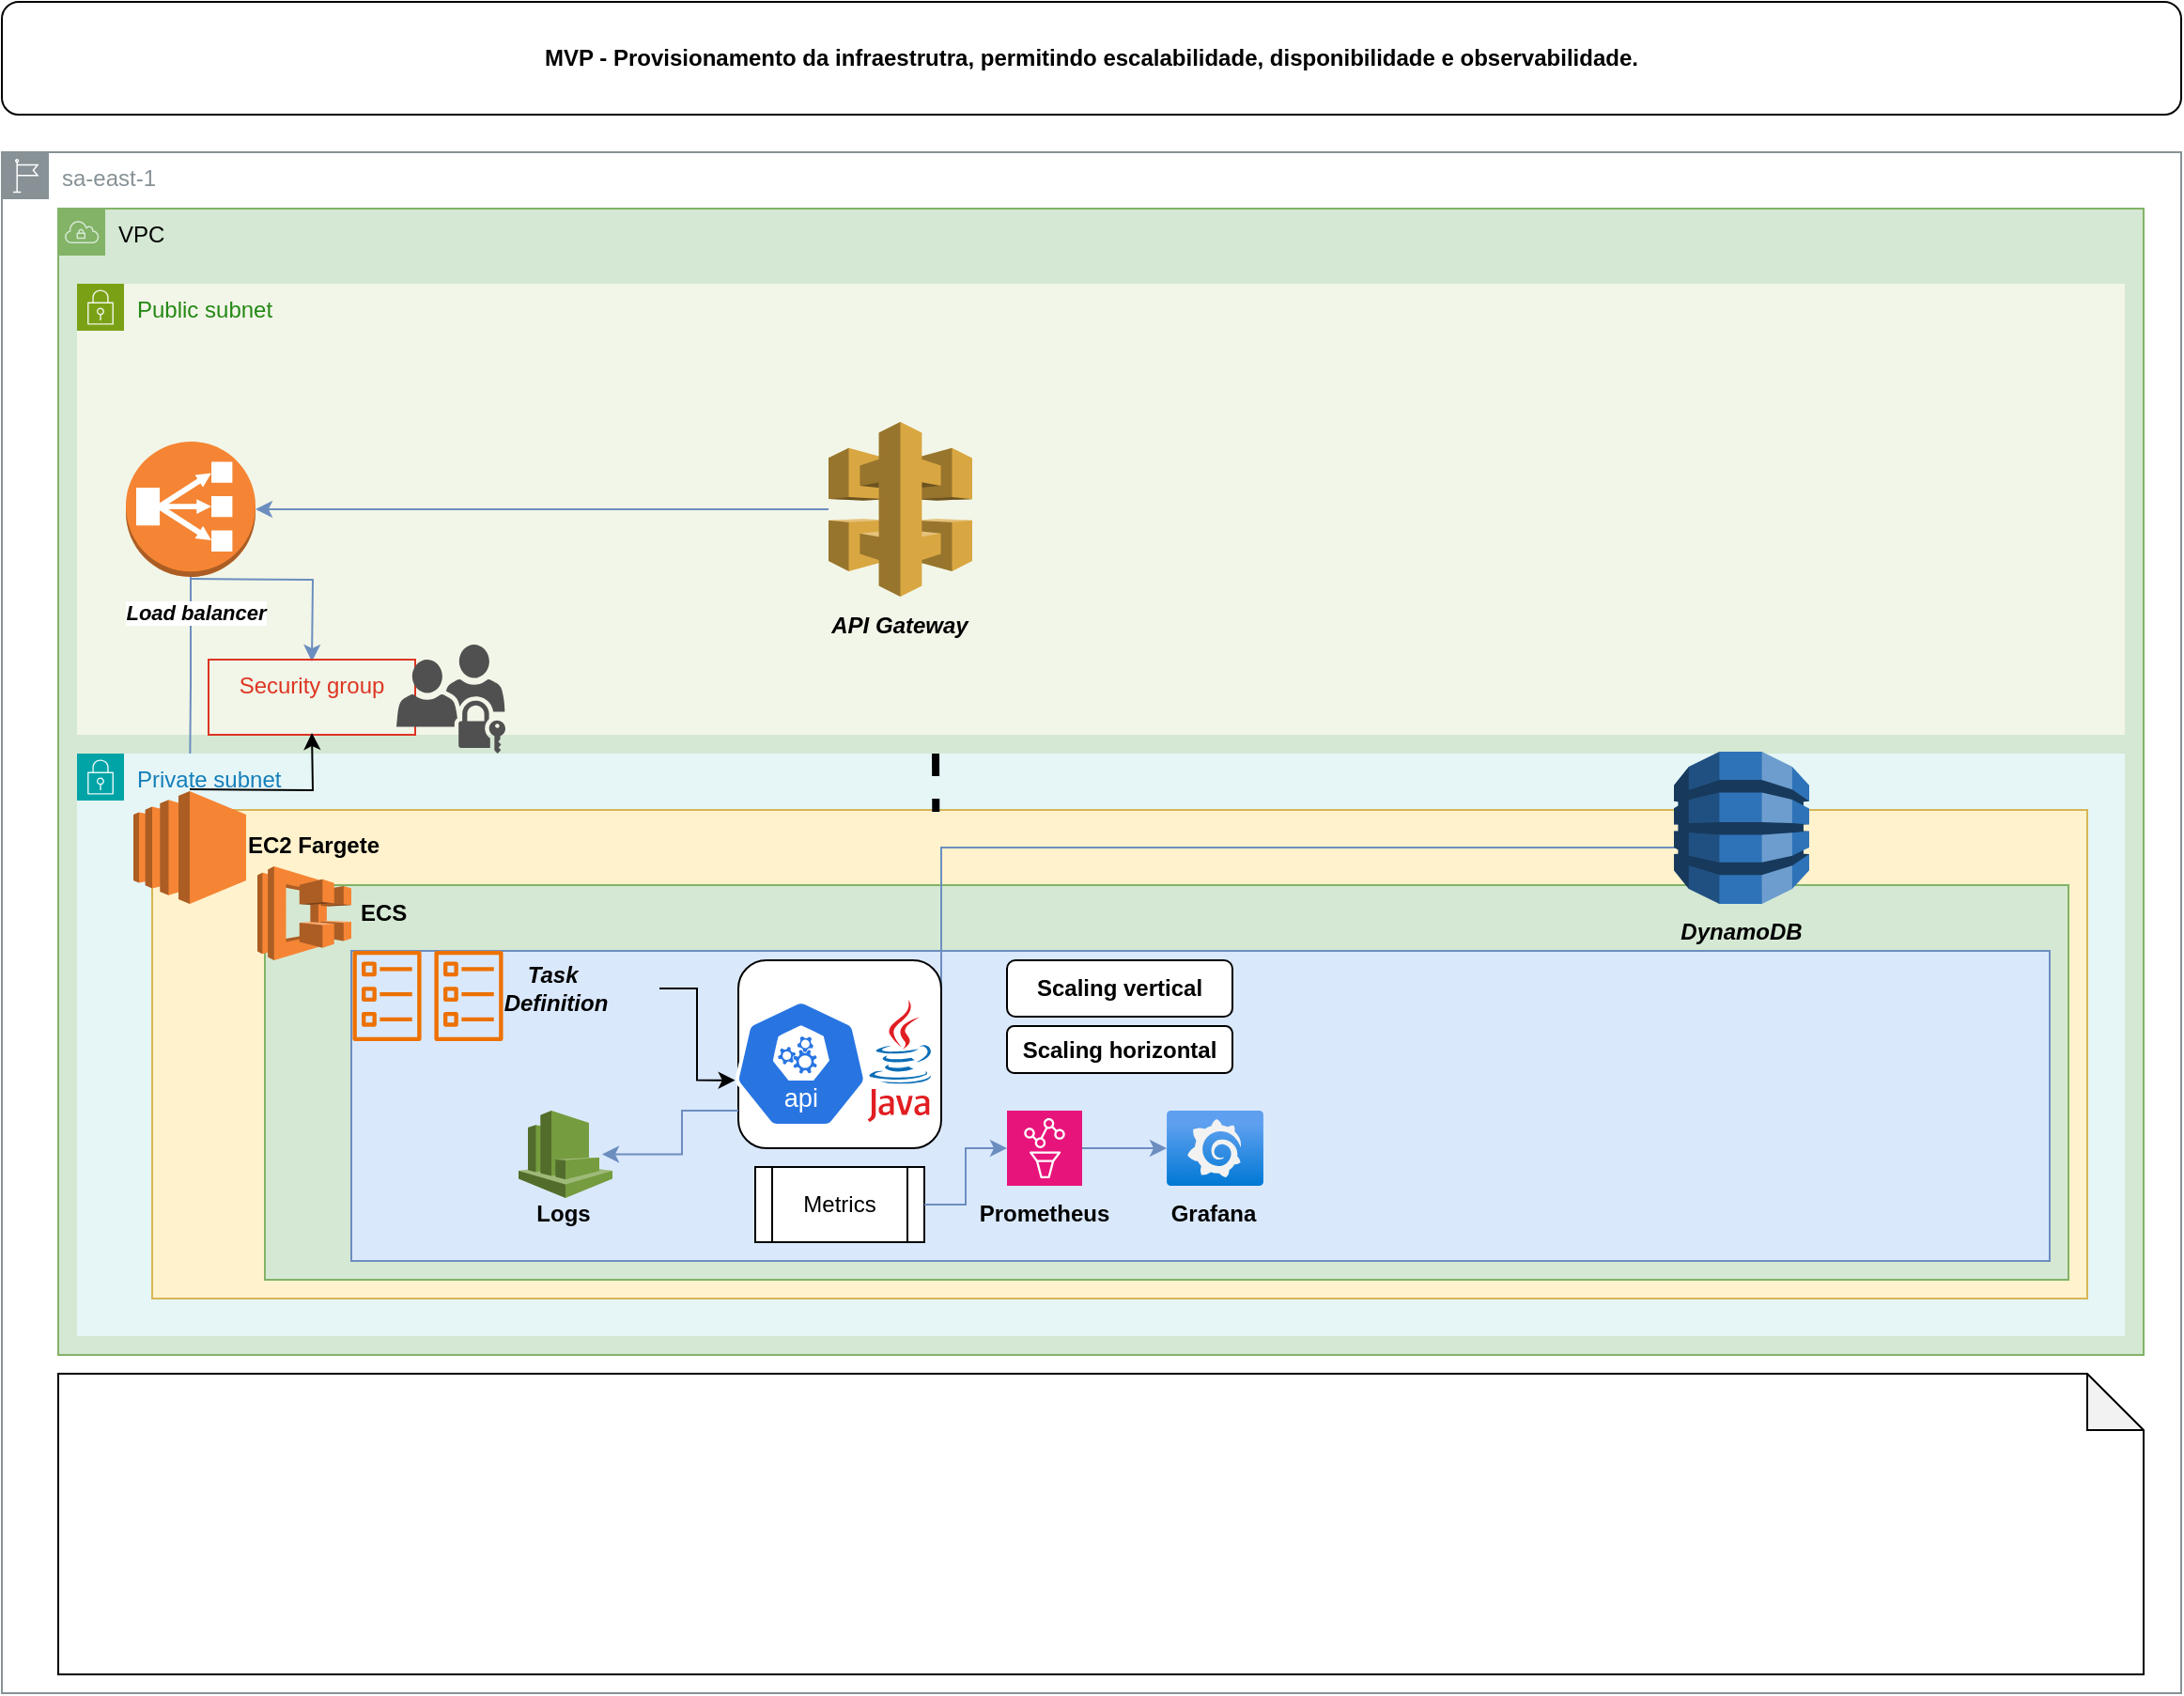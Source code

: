 <mxfile version="24.0.7" type="device">
  <diagram name="Página-1" id="s8q09ndFcynsteeKFCuB">
    <mxGraphModel dx="1434" dy="786" grid="1" gridSize="10" guides="1" tooltips="1" connect="1" arrows="1" fold="1" page="1" pageScale="1" pageWidth="827" pageHeight="1169" math="0" shadow="0">
      <root>
        <mxCell id="0" />
        <mxCell id="1" parent="0" />
        <mxCell id="oW3nw7g2kxoqtmV7_x5X-3" value="VPC" style="sketch=0;outlineConnect=0;html=1;whiteSpace=wrap;fontSize=12;fontStyle=0;shape=mxgraph.aws4.group;grIcon=mxgraph.aws4.group_vpc;strokeColor=#82b366;fillColor=#d5e8d4;verticalAlign=top;align=left;spacingLeft=30;dashed=0;" vertex="1" parent="1">
          <mxGeometry x="50" y="130" width="1110" height="610" as="geometry" />
        </mxCell>
        <mxCell id="oW3nw7g2kxoqtmV7_x5X-2" value="sa-east-1" style="sketch=0;outlineConnect=0;gradientColor=none;html=1;whiteSpace=wrap;fontSize=12;fontStyle=0;shape=mxgraph.aws4.group;grIcon=mxgraph.aws4.group_region;strokeColor=#879196;fillColor=none;verticalAlign=top;align=left;spacingLeft=30;fontColor=#879196;" vertex="1" parent="1">
          <mxGeometry x="20" y="100" width="1160" height="820" as="geometry" />
        </mxCell>
        <mxCell id="oW3nw7g2kxoqtmV7_x5X-5" value="Public subnet" style="points=[[0,0],[0.25,0],[0.5,0],[0.75,0],[1,0],[1,0.25],[1,0.5],[1,0.75],[1,1],[0.75,1],[0.5,1],[0.25,1],[0,1],[0,0.75],[0,0.5],[0,0.25]];outlineConnect=0;gradientColor=none;html=1;whiteSpace=wrap;fontSize=12;fontStyle=0;container=1;pointerEvents=0;collapsible=0;recursiveResize=0;shape=mxgraph.aws4.group;grIcon=mxgraph.aws4.group_security_group;grStroke=0;strokeColor=#7AA116;fillColor=#F2F6E8;verticalAlign=top;align=left;spacingLeft=30;fontColor=#248814;dashed=0;" vertex="1" parent="1">
          <mxGeometry x="60" y="170" width="1090" height="240" as="geometry" />
        </mxCell>
        <mxCell id="oW3nw7g2kxoqtmV7_x5X-25" value="&lt;b&gt;&lt;i&gt;API Gateway&lt;/i&gt;&lt;/b&gt;" style="text;html=1;align=center;verticalAlign=middle;whiteSpace=wrap;rounded=0;" vertex="1" parent="oW3nw7g2kxoqtmV7_x5X-5">
          <mxGeometry x="387.05" y="166.5" width="101.97" height="30" as="geometry" />
        </mxCell>
        <mxCell id="oW3nw7g2kxoqtmV7_x5X-24" style="edgeStyle=orthogonalEdgeStyle;rounded=0;orthogonalLoop=1;jettySize=auto;html=1;fillColor=#dae8fc;strokeColor=#6c8ebf;" edge="1" parent="1" source="oW3nw7g2kxoqtmV7_x5X-28" target="oW3nw7g2kxoqtmV7_x5X-7">
          <mxGeometry relative="1" as="geometry" />
        </mxCell>
        <mxCell id="oW3nw7g2kxoqtmV7_x5X-30" value="&lt;b&gt;&lt;i&gt;Load balancer&lt;/i&gt;&lt;/b&gt;" style="edgeLabel;html=1;align=center;verticalAlign=middle;resizable=0;points=[];" vertex="1" connectable="0" parent="oW3nw7g2kxoqtmV7_x5X-24">
          <mxGeometry x="-0.668" y="2" relative="1" as="geometry">
            <mxPoint as="offset" />
          </mxGeometry>
        </mxCell>
        <mxCell id="oW3nw7g2kxoqtmV7_x5X-23" value="" style="outlineConnect=0;dashed=0;verticalLabelPosition=bottom;verticalAlign=top;align=center;html=1;shape=mxgraph.aws3.api_gateway;fillColor=#D9A741;gradientColor=none;" vertex="1" parent="1">
          <mxGeometry x="460" y="243.5" width="76.5" height="93" as="geometry" />
        </mxCell>
        <mxCell id="oW3nw7g2kxoqtmV7_x5X-4" value="Private subnet" style="points=[[0,0],[0.25,0],[0.5,0],[0.75,0],[1,0],[1,0.25],[1,0.5],[1,0.75],[1,1],[0.75,1],[0.5,1],[0.25,1],[0,1],[0,0.75],[0,0.5],[0,0.25]];outlineConnect=0;gradientColor=none;html=1;whiteSpace=wrap;fontSize=12;fontStyle=0;container=1;pointerEvents=0;collapsible=0;recursiveResize=0;shape=mxgraph.aws4.group;grIcon=mxgraph.aws4.group_security_group;grStroke=0;strokeColor=#00A4A6;fillColor=#E6F6F7;verticalAlign=top;align=left;spacingLeft=30;fontColor=#147EBA;dashed=0;" vertex="1" parent="1">
          <mxGeometry x="60" y="420" width="1090" height="310" as="geometry" />
        </mxCell>
        <mxCell id="oW3nw7g2kxoqtmV7_x5X-9" value="" style="rounded=0;whiteSpace=wrap;html=1;fillColor=#fff2cc;strokeColor=#d6b656;" vertex="1" parent="oW3nw7g2kxoqtmV7_x5X-4">
          <mxGeometry x="40" y="30" width="1030" height="260" as="geometry" />
        </mxCell>
        <mxCell id="oW3nw7g2kxoqtmV7_x5X-8" value="&lt;b&gt;EC2 Fargete&lt;/b&gt;" style="text;html=1;align=center;verticalAlign=middle;whiteSpace=wrap;rounded=0;" vertex="1" parent="oW3nw7g2kxoqtmV7_x5X-4">
          <mxGeometry x="76" y="34" width="100" height="30" as="geometry" />
        </mxCell>
        <mxCell id="oW3nw7g2kxoqtmV7_x5X-7" value="" style="outlineConnect=0;dashed=0;verticalLabelPosition=bottom;verticalAlign=top;align=center;html=1;shape=mxgraph.aws3.ec2;fillColor=#F58534;gradientColor=none;" vertex="1" parent="oW3nw7g2kxoqtmV7_x5X-4">
          <mxGeometry x="30" y="20" width="60" height="60" as="geometry" />
        </mxCell>
        <mxCell id="oW3nw7g2kxoqtmV7_x5X-11" value="" style="rounded=0;whiteSpace=wrap;html=1;fillColor=#d5e8d4;strokeColor=#82b366;" vertex="1" parent="oW3nw7g2kxoqtmV7_x5X-4">
          <mxGeometry x="100" y="70" width="960" height="210" as="geometry" />
        </mxCell>
        <mxCell id="oW3nw7g2kxoqtmV7_x5X-12" value="" style="outlineConnect=0;dashed=0;verticalLabelPosition=bottom;verticalAlign=top;align=center;html=1;shape=mxgraph.aws3.ecs;fillColor=#F58534;gradientColor=none;" vertex="1" parent="oW3nw7g2kxoqtmV7_x5X-4">
          <mxGeometry x="96" y="60" width="50" height="50" as="geometry" />
        </mxCell>
        <mxCell id="oW3nw7g2kxoqtmV7_x5X-13" value="&lt;b&gt;ECS&amp;nbsp;&lt;/b&gt;" style="text;html=1;align=center;verticalAlign=middle;whiteSpace=wrap;rounded=0;" vertex="1" parent="oW3nw7g2kxoqtmV7_x5X-4">
          <mxGeometry x="115" y="70" width="100" height="30" as="geometry" />
        </mxCell>
        <mxCell id="oW3nw7g2kxoqtmV7_x5X-14" value="" style="rounded=0;whiteSpace=wrap;html=1;fillColor=#dae8fc;strokeColor=#6c8ebf;" vertex="1" parent="oW3nw7g2kxoqtmV7_x5X-4">
          <mxGeometry x="146" y="105" width="904" height="165" as="geometry" />
        </mxCell>
        <mxCell id="oW3nw7g2kxoqtmV7_x5X-15" value="" style="sketch=0;outlineConnect=0;fontColor=#232F3E;gradientColor=none;fillColor=#ED7100;strokeColor=none;dashed=0;verticalLabelPosition=bottom;verticalAlign=top;align=center;html=1;fontSize=12;fontStyle=0;aspect=fixed;pointerEvents=1;shape=mxgraph.aws4.ecs_task;" vertex="1" parent="oW3nw7g2kxoqtmV7_x5X-4">
          <mxGeometry x="146.5" y="105" width="37" height="48" as="geometry" />
        </mxCell>
        <mxCell id="oW3nw7g2kxoqtmV7_x5X-16" value="" style="sketch=0;outlineConnect=0;fontColor=#232F3E;gradientColor=none;fillColor=#ED7100;strokeColor=none;dashed=0;verticalLabelPosition=bottom;verticalAlign=top;align=center;html=1;fontSize=12;fontStyle=0;aspect=fixed;pointerEvents=1;shape=mxgraph.aws4.ecs_task;" vertex="1" parent="oW3nw7g2kxoqtmV7_x5X-4">
          <mxGeometry x="190" y="105" width="37" height="48" as="geometry" />
        </mxCell>
        <mxCell id="oW3nw7g2kxoqtmV7_x5X-17" value="&lt;b&gt;&lt;i&gt;Task&amp;nbsp;&lt;/i&gt;&lt;/b&gt;&lt;div&gt;&lt;b&gt;&lt;i&gt;Definition&lt;/i&gt;&lt;/b&gt;&lt;/div&gt;" style="text;html=1;align=center;verticalAlign=middle;whiteSpace=wrap;rounded=0;" vertex="1" parent="oW3nw7g2kxoqtmV7_x5X-4">
          <mxGeometry x="200" y="110" width="110" height="30" as="geometry" />
        </mxCell>
        <mxCell id="oW3nw7g2kxoqtmV7_x5X-38" style="edgeStyle=orthogonalEdgeStyle;rounded=0;orthogonalLoop=1;jettySize=auto;html=1;fillColor=#dae8fc;strokeColor=#6c8ebf;" edge="1" parent="oW3nw7g2kxoqtmV7_x5X-4">
          <mxGeometry relative="1" as="geometry">
            <mxPoint x="460" y="155" as="sourcePoint" />
            <mxPoint x="886" y="75" as="targetPoint" />
            <Array as="points">
              <mxPoint x="460" y="50" />
              <mxPoint x="887" y="50" />
            </Array>
          </mxGeometry>
        </mxCell>
        <mxCell id="oW3nw7g2kxoqtmV7_x5X-21" value="" style="rounded=1;whiteSpace=wrap;html=1;" vertex="1" parent="oW3nw7g2kxoqtmV7_x5X-4">
          <mxGeometry x="352" y="110" width="108" height="100" as="geometry" />
        </mxCell>
        <mxCell id="oW3nw7g2kxoqtmV7_x5X-6" value="" style="aspect=fixed;sketch=0;html=1;dashed=0;whitespace=wrap;fillColor=#2875E2;strokeColor=#ffffff;points=[[0.005,0.63,0],[0.1,0.2,0],[0.9,0.2,0],[0.5,0,0],[0.995,0.63,0],[0.72,0.99,0],[0.5,1,0],[0.28,0.99,0]];shape=mxgraph.kubernetes.icon2;kubernetesLabel=1;prIcon=api" vertex="1" parent="oW3nw7g2kxoqtmV7_x5X-4">
          <mxGeometry x="350" y="131" width="70.83" height="68" as="geometry" />
        </mxCell>
        <mxCell id="oW3nw7g2kxoqtmV7_x5X-19" value="" style="dashed=0;outlineConnect=0;html=1;align=center;labelPosition=center;verticalLabelPosition=bottom;verticalAlign=top;shape=mxgraph.weblogos.java" vertex="1" parent="oW3nw7g2kxoqtmV7_x5X-4">
          <mxGeometry x="420.83" y="131" width="34.4" height="65" as="geometry" />
        </mxCell>
        <mxCell id="oW3nw7g2kxoqtmV7_x5X-22" style="edgeStyle=orthogonalEdgeStyle;rounded=0;orthogonalLoop=1;jettySize=auto;html=1;entryX=0.005;entryY=0.63;entryDx=0;entryDy=0;entryPerimeter=0;" edge="1" parent="oW3nw7g2kxoqtmV7_x5X-4" source="oW3nw7g2kxoqtmV7_x5X-17" target="oW3nw7g2kxoqtmV7_x5X-6">
          <mxGeometry relative="1" as="geometry" />
        </mxCell>
        <mxCell id="oW3nw7g2kxoqtmV7_x5X-26" value="&lt;b&gt;Scaling verti&lt;span style=&quot;color: rgba(0, 0, 0, 0); font-family: monospace; font-size: 0px; text-align: start; text-wrap: nowrap;&quot;&gt;%3CmxGraphModel%3E%3Croot%3E%3CmxCell%20id%3D%220%22%2F%3E%3CmxCell%20id%3D%221%22%20parent%3D%220%22%2F%3E%3CmxCell%20id%3D%222%22%20value%3D%22ECS%26amp%3Bnbsp%3B%22%20style%3D%22text%3Bhtml%3D1%3Balign%3Dcenter%3BverticalAlign%3Dmiddle%3BwhiteSpace%3Dwrap%3Brounded%3D0%3B%22%20vertex%3D%221%22%20parent%3D%221%22%3E%3CmxGeometry%20x%3D%22175%22%20y%3D%22490%22%20width%3D%22100%22%20height%3D%2230%22%20as%3D%22geometry%22%2F%3E%3C%2FmxCell%3E%3C%2Froot%3E%3C%2FmxGraphModel%3E&lt;/span&gt;cal&lt;/b&gt;" style="rounded=1;whiteSpace=wrap;html=1;" vertex="1" parent="oW3nw7g2kxoqtmV7_x5X-4">
          <mxGeometry x="495" y="110" width="120" height="30" as="geometry" />
        </mxCell>
        <mxCell id="oW3nw7g2kxoqtmV7_x5X-27" value="&lt;b&gt;Scaling horizontal&lt;span style=&quot;color: rgba(0, 0, 0, 0); font-family: monospace; font-size: 0px; text-align: start; text-wrap: nowrap;&quot;&gt;%3CmxGraphModel%3E%3Croot%3E%3CmxCell%20id%3D%220%22%2F%3E%3CmxCell%20id%3D%221%22%20parent%3D%220%22%2F%3E%3CmxCell%20id%3D%222%22%20value%3D%22ECS%26amp%3Bnbsp%3B%22%20style%3D%22text%3Bhtml%3D1%3Balign%3Dcenter%3BverticalAlign%3Dmiddle%3BwhiteSpace%3Dwrap%3Brounded%3D0%3B%22%20vertex%3D%221%22%20parent%3D%221%22%3E%3CmxGeometry%20x%3D%22175%22%20y%3D%22490%22%20width%3D%22100%22%20height%3D%2230%22%20as%3D%22geometry%22%2F%3E%3C%2FmxCell%3E%3C%2Froot%3E%3C%2FmxGraphMod&lt;/span&gt;&lt;/b&gt;" style="rounded=1;whiteSpace=wrap;html=1;" vertex="1" parent="oW3nw7g2kxoqtmV7_x5X-4">
          <mxGeometry x="495" y="145" width="120" height="25" as="geometry" />
        </mxCell>
        <mxCell id="oW3nw7g2kxoqtmV7_x5X-36" value="" style="outlineConnect=0;dashed=0;verticalLabelPosition=bottom;verticalAlign=top;align=center;html=1;shape=mxgraph.aws3.dynamo_db;fillColor=#2E73B8;gradientColor=none;" vertex="1" parent="oW3nw7g2kxoqtmV7_x5X-4">
          <mxGeometry x="850" y="-1" width="72" height="81" as="geometry" />
        </mxCell>
        <mxCell id="oW3nw7g2kxoqtmV7_x5X-37" value="&lt;b&gt;&lt;i&gt;DynamoDB&lt;/i&gt;&lt;/b&gt;" style="text;html=1;align=center;verticalAlign=middle;whiteSpace=wrap;rounded=0;" vertex="1" parent="oW3nw7g2kxoqtmV7_x5X-4">
          <mxGeometry x="856" y="80" width="60" height="30" as="geometry" />
        </mxCell>
        <mxCell id="oW3nw7g2kxoqtmV7_x5X-48" style="edgeStyle=orthogonalEdgeStyle;rounded=0;orthogonalLoop=1;jettySize=auto;html=1;fillColor=#dae8fc;strokeColor=#6c8ebf;" edge="1" parent="oW3nw7g2kxoqtmV7_x5X-4" source="oW3nw7g2kxoqtmV7_x5X-42" target="oW3nw7g2kxoqtmV7_x5X-46">
          <mxGeometry relative="1" as="geometry" />
        </mxCell>
        <mxCell id="oW3nw7g2kxoqtmV7_x5X-42" value="" style="sketch=0;points=[[0,0,0],[0.25,0,0],[0.5,0,0],[0.75,0,0],[1,0,0],[0,1,0],[0.25,1,0],[0.5,1,0],[0.75,1,0],[1,1,0],[0,0.25,0],[0,0.5,0],[0,0.75,0],[1,0.25,0],[1,0.5,0],[1,0.75,0]];points=[[0,0,0],[0.25,0,0],[0.5,0,0],[0.75,0,0],[1,0,0],[0,1,0],[0.25,1,0],[0.5,1,0],[0.75,1,0],[1,1,0],[0,0.25,0],[0,0.5,0],[0,0.75,0],[1,0.25,0],[1,0.5,0],[1,0.75,0]];outlineConnect=0;fontColor=#232F3E;fillColor=#E7157B;strokeColor=#ffffff;dashed=0;verticalLabelPosition=bottom;verticalAlign=top;align=center;html=1;fontSize=12;fontStyle=0;aspect=fixed;shape=mxgraph.aws4.resourceIcon;resIcon=mxgraph.aws4.managed_service_for_prometheus;" vertex="1" parent="oW3nw7g2kxoqtmV7_x5X-4">
          <mxGeometry x="495" y="190" width="40" height="40" as="geometry" />
        </mxCell>
        <mxCell id="oW3nw7g2kxoqtmV7_x5X-43" value="&lt;b&gt;Prometheus&lt;/b&gt;" style="text;html=1;align=center;verticalAlign=middle;whiteSpace=wrap;rounded=0;" vertex="1" parent="oW3nw7g2kxoqtmV7_x5X-4">
          <mxGeometry x="485" y="230" width="60" height="30" as="geometry" />
        </mxCell>
        <mxCell id="oW3nw7g2kxoqtmV7_x5X-44" value="Metrics" style="shape=process;whiteSpace=wrap;html=1;backgroundOutline=1;" vertex="1" parent="oW3nw7g2kxoqtmV7_x5X-4">
          <mxGeometry x="361" y="220" width="90" height="40" as="geometry" />
        </mxCell>
        <mxCell id="oW3nw7g2kxoqtmV7_x5X-45" style="edgeStyle=orthogonalEdgeStyle;rounded=0;orthogonalLoop=1;jettySize=auto;html=1;entryX=0;entryY=0.5;entryDx=0;entryDy=0;entryPerimeter=0;fillColor=#dae8fc;strokeColor=#6c8ebf;" edge="1" parent="oW3nw7g2kxoqtmV7_x5X-4" source="oW3nw7g2kxoqtmV7_x5X-44" target="oW3nw7g2kxoqtmV7_x5X-42">
          <mxGeometry relative="1" as="geometry" />
        </mxCell>
        <mxCell id="oW3nw7g2kxoqtmV7_x5X-46" value="" style="image;aspect=fixed;html=1;points=[];align=center;fontSize=12;image=img/lib/azure2/other/Grafana.svg;" vertex="1" parent="oW3nw7g2kxoqtmV7_x5X-4">
          <mxGeometry x="580" y="190" width="51.51" height="40" as="geometry" />
        </mxCell>
        <mxCell id="oW3nw7g2kxoqtmV7_x5X-47" value="&lt;b&gt;Grafana&lt;/b&gt;" style="text;html=1;align=center;verticalAlign=middle;whiteSpace=wrap;rounded=0;" vertex="1" parent="oW3nw7g2kxoqtmV7_x5X-4">
          <mxGeometry x="575" y="230" width="60" height="30" as="geometry" />
        </mxCell>
        <mxCell id="oW3nw7g2kxoqtmV7_x5X-50" value="" style="outlineConnect=0;dashed=0;verticalLabelPosition=bottom;verticalAlign=top;align=center;html=1;shape=mxgraph.aws3.cloudwatch;fillColor=#759C3E;gradientColor=none;" vertex="1" parent="oW3nw7g2kxoqtmV7_x5X-4">
          <mxGeometry x="235" y="190" width="50" height="46.5" as="geometry" />
        </mxCell>
        <mxCell id="oW3nw7g2kxoqtmV7_x5X-51" value="&lt;b&gt;Logs&lt;/b&gt;" style="text;html=1;align=center;verticalAlign=middle;whiteSpace=wrap;rounded=0;" vertex="1" parent="oW3nw7g2kxoqtmV7_x5X-4">
          <mxGeometry x="229" y="230" width="60" height="30" as="geometry" />
        </mxCell>
        <mxCell id="oW3nw7g2kxoqtmV7_x5X-53" style="edgeStyle=orthogonalEdgeStyle;rounded=0;orthogonalLoop=1;jettySize=auto;html=1;entryX=0.75;entryY=0.5;entryDx=0;entryDy=0;entryPerimeter=0;fillColor=#dae8fc;strokeColor=#6c8ebf;" edge="1" parent="oW3nw7g2kxoqtmV7_x5X-4">
          <mxGeometry relative="1" as="geometry">
            <mxPoint x="352" y="190" as="sourcePoint" />
            <mxPoint x="279.5" y="213.25" as="targetPoint" />
            <Array as="points">
              <mxPoint x="322" y="190" />
              <mxPoint x="322" y="213" />
            </Array>
          </mxGeometry>
        </mxCell>
        <mxCell id="oW3nw7g2kxoqtmV7_x5X-29" value="" style="edgeStyle=orthogonalEdgeStyle;rounded=0;orthogonalLoop=1;jettySize=auto;html=1;fillColor=#dae8fc;strokeColor=#6c8ebf;" edge="1" parent="1" source="oW3nw7g2kxoqtmV7_x5X-23" target="oW3nw7g2kxoqtmV7_x5X-28">
          <mxGeometry relative="1" as="geometry">
            <mxPoint x="460" y="290" as="sourcePoint" />
            <mxPoint x="120" y="440" as="targetPoint" />
          </mxGeometry>
        </mxCell>
        <mxCell id="oW3nw7g2kxoqtmV7_x5X-34" style="edgeStyle=orthogonalEdgeStyle;rounded=0;orthogonalLoop=1;jettySize=auto;html=1;fillColor=#dae8fc;strokeColor=#6c8ebf;" edge="1" parent="1">
          <mxGeometry relative="1" as="geometry">
            <mxPoint x="120.5" y="327" as="sourcePoint" />
            <mxPoint x="185" y="371" as="targetPoint" />
          </mxGeometry>
        </mxCell>
        <mxCell id="oW3nw7g2kxoqtmV7_x5X-28" value="" style="outlineConnect=0;dashed=0;verticalLabelPosition=bottom;verticalAlign=top;align=center;html=1;shape=mxgraph.aws3.classic_load_balancer;fillColor=#F58534;gradientColor=none;" vertex="1" parent="1">
          <mxGeometry x="86" y="254" width="69" height="72" as="geometry" />
        </mxCell>
        <mxCell id="oW3nw7g2kxoqtmV7_x5X-31" value="Security group" style="fillColor=none;strokeColor=#DD3522;verticalAlign=top;fontStyle=0;fontColor=#DD3522;whiteSpace=wrap;html=1;" vertex="1" parent="1">
          <mxGeometry x="130" y="370" width="110" height="40" as="geometry" />
        </mxCell>
        <mxCell id="oW3nw7g2kxoqtmV7_x5X-32" value="" style="sketch=0;pointerEvents=1;shadow=0;dashed=0;html=1;strokeColor=none;fillColor=#505050;labelPosition=center;verticalLabelPosition=bottom;verticalAlign=top;outlineConnect=0;align=center;shape=mxgraph.office.users.universal_security_group;" vertex="1" parent="1">
          <mxGeometry x="230" y="362" width="58" height="58" as="geometry" />
        </mxCell>
        <mxCell id="oW3nw7g2kxoqtmV7_x5X-35" style="edgeStyle=orthogonalEdgeStyle;rounded=0;orthogonalLoop=1;jettySize=auto;html=1;" edge="1" parent="1">
          <mxGeometry relative="1" as="geometry">
            <mxPoint x="120" y="439" as="sourcePoint" />
            <mxPoint x="185" y="409" as="targetPoint" />
          </mxGeometry>
        </mxCell>
        <mxCell id="oW3nw7g2kxoqtmV7_x5X-39" value="" style="endArrow=none;dashed=1;html=1;rounded=0;strokeWidth=4;entryX=0.405;entryY=0.004;entryDx=0;entryDy=0;entryPerimeter=0;" edge="1" parent="1" target="oW3nw7g2kxoqtmV7_x5X-9">
          <mxGeometry width="50" height="50" relative="1" as="geometry">
            <mxPoint x="517.019" y="420" as="sourcePoint" />
            <mxPoint x="533.667" y="449" as="targetPoint" />
          </mxGeometry>
        </mxCell>
        <mxCell id="oW3nw7g2kxoqtmV7_x5X-40" value="&lt;b&gt;MVP - Provisionamento da infraestrutra, permitindo escalabilidade, disponibilidade e observabilidade.&lt;/b&gt;" style="rounded=1;whiteSpace=wrap;html=1;" vertex="1" parent="1">
          <mxGeometry x="20" y="20" width="1160" height="60" as="geometry" />
        </mxCell>
        <mxCell id="oW3nw7g2kxoqtmV7_x5X-49" value="" style="shape=note;whiteSpace=wrap;html=1;backgroundOutline=1;darkOpacity=0.05;" vertex="1" parent="1">
          <mxGeometry x="50" y="750" width="1110" height="160" as="geometry" />
        </mxCell>
      </root>
    </mxGraphModel>
  </diagram>
</mxfile>
